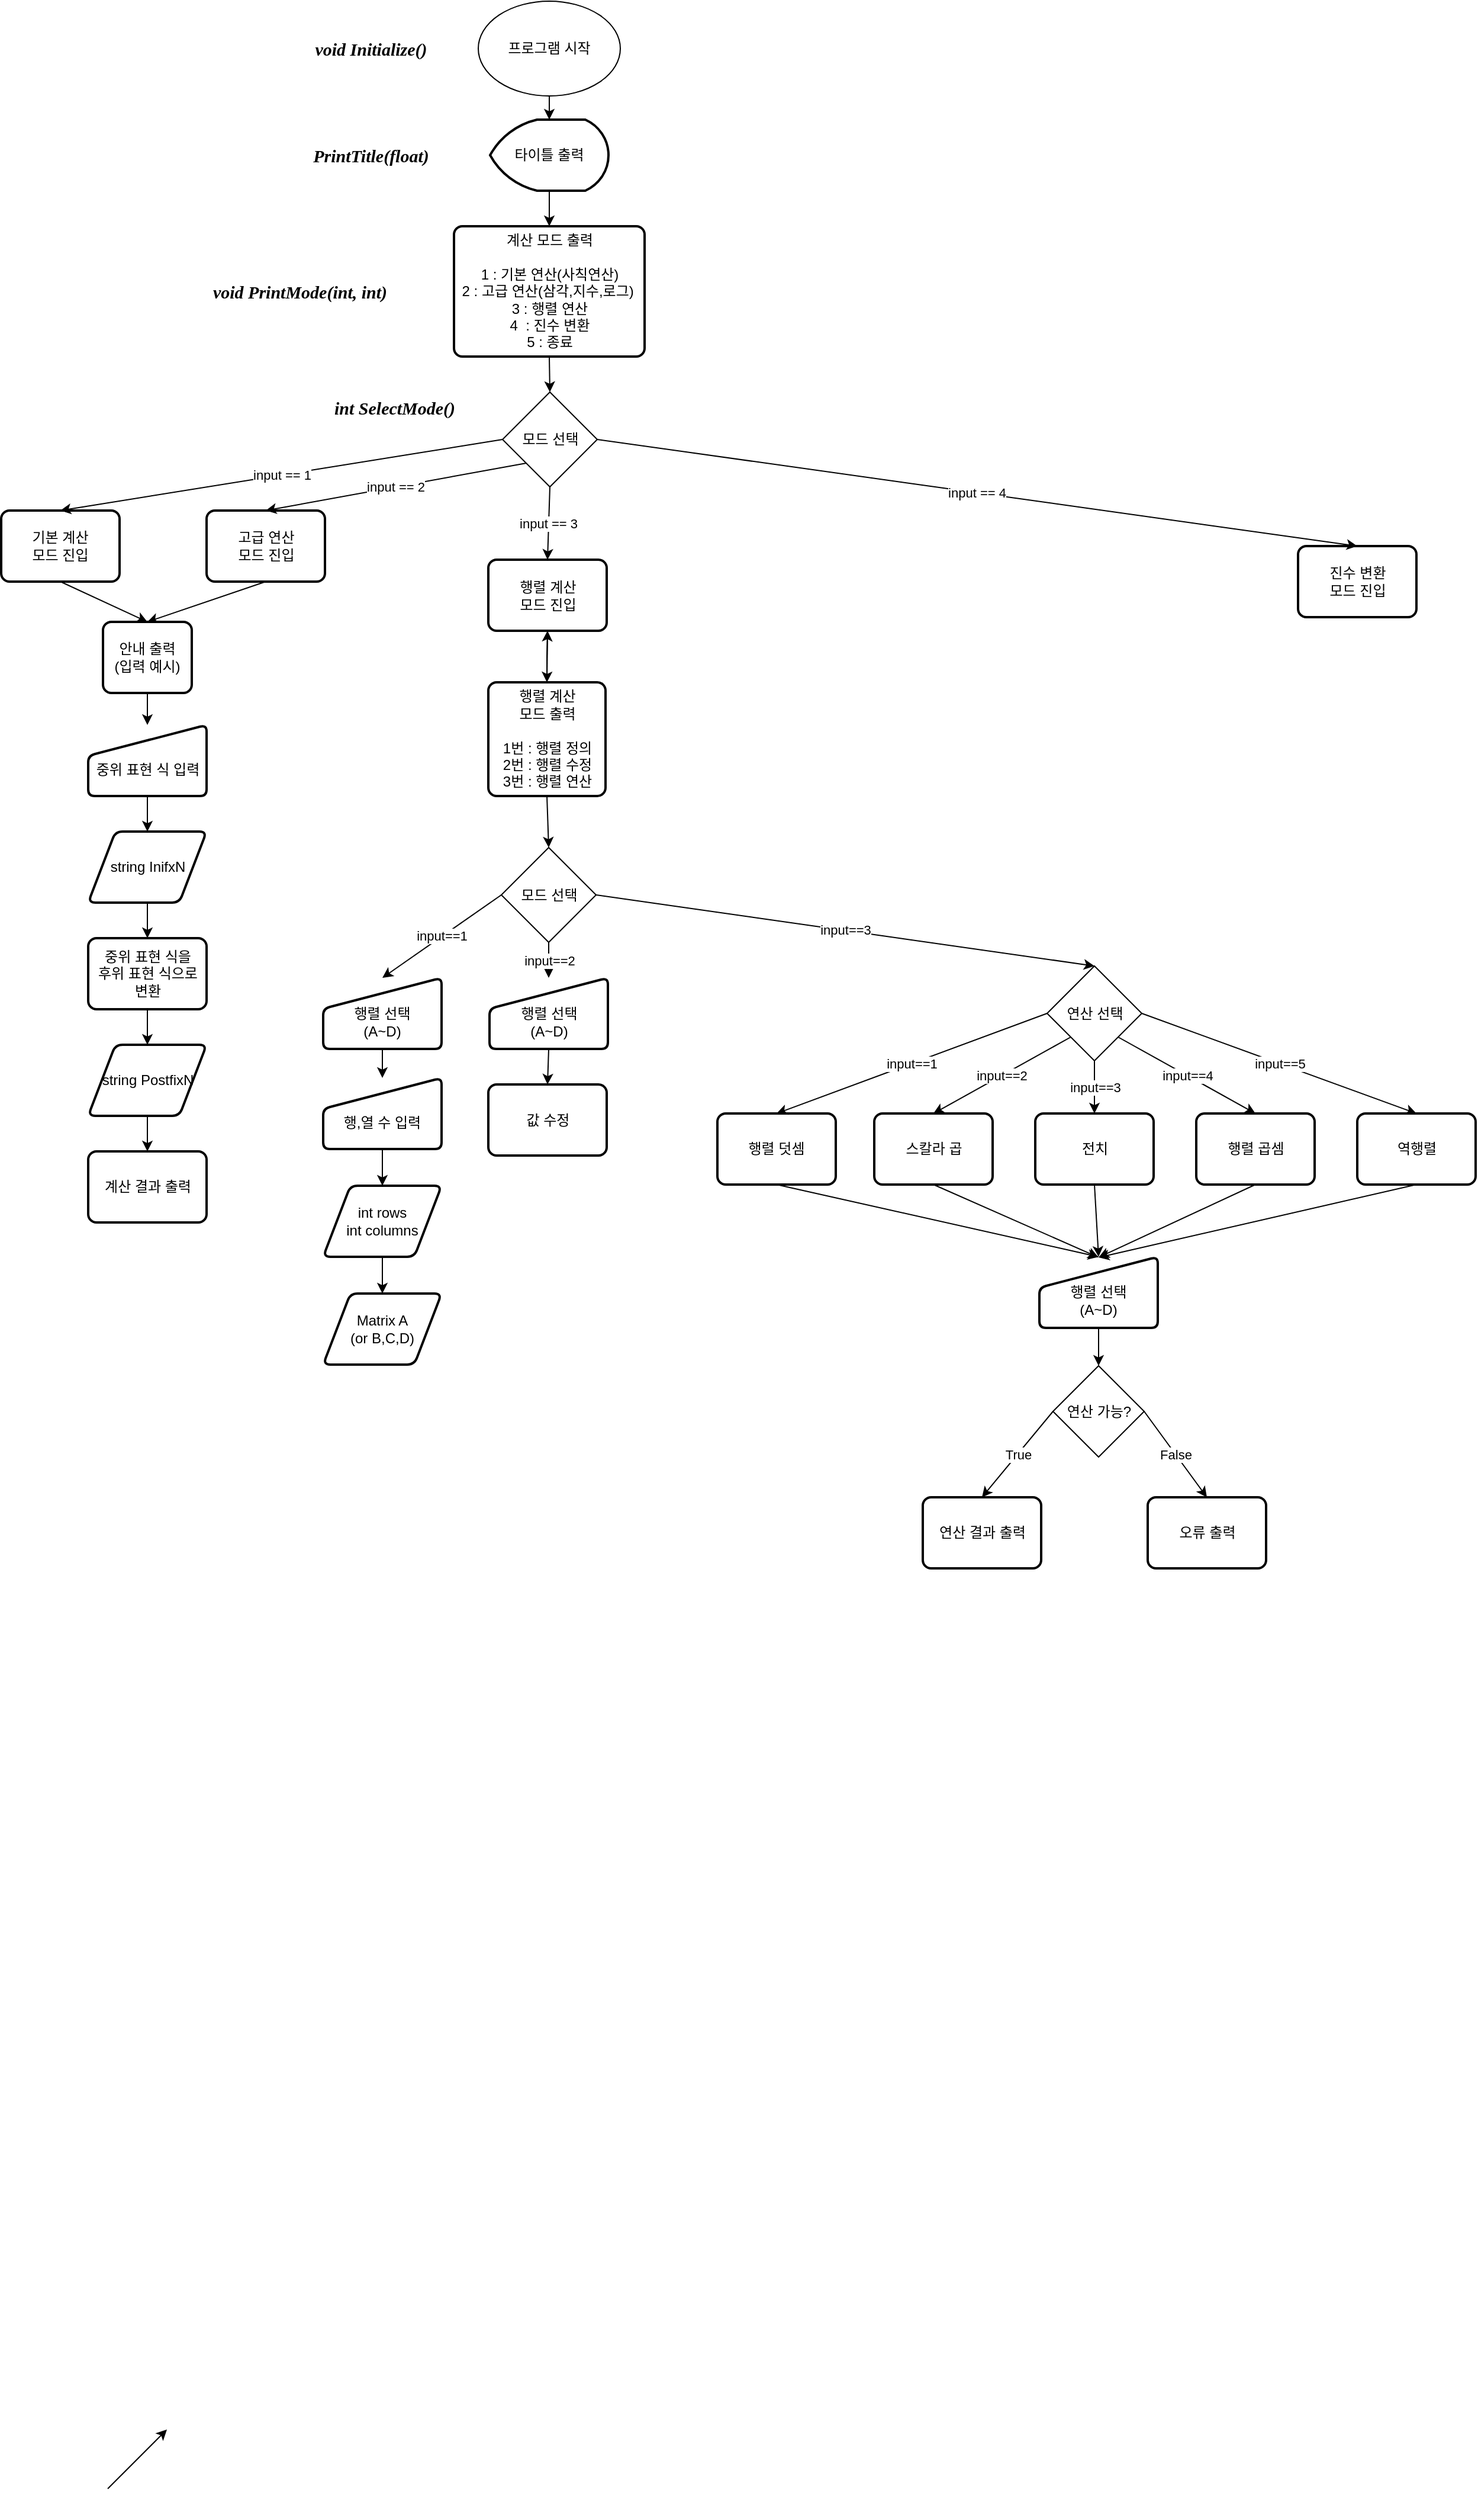 <mxfile version="12.3.2" type="device" pages="1"><diagram id="4tfTHai87vBHd0oBMUKX" name="Page-1"><mxGraphModel dx="2229" dy="808" grid="1" gridSize="10" guides="1" tooltips="1" connect="1" arrows="1" fold="1" page="1" pageScale="1" pageWidth="827" pageHeight="1169" math="0" shadow="0"><root><mxCell id="0"/><mxCell id="1" parent="0"/><mxCell id="vB3M5ufMpMZjhbToTXDf-1" value="프로그램 시작" style="ellipse;whiteSpace=wrap;html=1;" parent="1" vertex="1"><mxGeometry x="353" width="120" height="80" as="geometry"/></mxCell><mxCell id="LMeHtNupAMhU3nXu3n3W-3" value="타이틀 출력" style="strokeWidth=2;html=1;shape=mxgraph.flowchart.display;whiteSpace=wrap;" parent="1" vertex="1"><mxGeometry x="363" y="100" width="100" height="60" as="geometry"/></mxCell><mxCell id="LMeHtNupAMhU3nXu3n3W-4" value="" style="endArrow=classic;html=1;entryX=0.5;entryY=0;entryDx=0;entryDy=0;entryPerimeter=0;exitX=0.5;exitY=1;exitDx=0;exitDy=0;" parent="1" target="LMeHtNupAMhU3nXu3n3W-3" edge="1" source="vB3M5ufMpMZjhbToTXDf-1"><mxGeometry width="50" height="50" relative="1" as="geometry"><mxPoint x="413.5" y="80" as="sourcePoint"/><mxPoint x="400.5" y="200" as="targetPoint"/></mxGeometry></mxCell><mxCell id="LMeHtNupAMhU3nXu3n3W-5" value="계산 모드 출력&lt;br&gt;&lt;br&gt;&lt;span style=&quot;white-space: nowrap&quot;&gt;1 : 기본 연산(사칙연산)&lt;/span&gt;&lt;br style=&quot;white-space: nowrap&quot;&gt;&lt;span style=&quot;white-space: nowrap&quot;&gt;2 : 고급 연산(삼각,지수,로그)&amp;nbsp;&lt;/span&gt;&lt;br style=&quot;white-space: nowrap&quot;&gt;&lt;span style=&quot;white-space: nowrap&quot;&gt;3 : 행렬 연산&lt;/span&gt;&lt;br style=&quot;white-space: nowrap&quot;&gt;&lt;span style=&quot;white-space: nowrap&quot;&gt;4&amp;nbsp; : 진수 변환&lt;/span&gt;&lt;br style=&quot;white-space: nowrap&quot;&gt;&lt;span style=&quot;white-space: nowrap&quot;&gt;5 : 종료&lt;/span&gt;" style="rounded=1;whiteSpace=wrap;html=1;absoluteArcSize=1;arcSize=14;strokeWidth=2;" parent="1" vertex="1"><mxGeometry x="332.5" y="190" width="161" height="110" as="geometry"/></mxCell><mxCell id="D1mtyvR5uotxBYtLReoP-1" value="" style="endArrow=classic;html=1;exitX=0.5;exitY=1;exitDx=0;exitDy=0;exitPerimeter=0;entryX=0.5;entryY=0;entryDx=0;entryDy=0;" edge="1" parent="1" source="LMeHtNupAMhU3nXu3n3W-3" target="LMeHtNupAMhU3nXu3n3W-5"><mxGeometry width="50" height="50" relative="1" as="geometry"><mxPoint x="350.5" y="450" as="sourcePoint"/><mxPoint x="400.5" y="400" as="targetPoint"/></mxGeometry></mxCell><mxCell id="D1mtyvR5uotxBYtLReoP-4" value="모드 선택" style="rhombus;whiteSpace=wrap;html=1;" vertex="1" parent="1"><mxGeometry x="373.5" y="330" width="80" height="80" as="geometry"/></mxCell><mxCell id="D1mtyvR5uotxBYtLReoP-8" value="" style="endArrow=classic;html=1;exitX=0.5;exitY=1;exitDx=0;exitDy=0;entryX=0.5;entryY=0;entryDx=0;entryDy=0;" edge="1" parent="1" source="LMeHtNupAMhU3nXu3n3W-5" target="D1mtyvR5uotxBYtLReoP-4"><mxGeometry width="50" height="50" relative="1" as="geometry"><mxPoint x="200" y="470" as="sourcePoint"/><mxPoint x="250" y="420" as="targetPoint"/></mxGeometry></mxCell><mxCell id="D1mtyvR5uotxBYtLReoP-10" value="기본 계산&lt;br&gt;모드 진입" style="rounded=1;whiteSpace=wrap;html=1;absoluteArcSize=1;arcSize=14;strokeWidth=2;" vertex="1" parent="1"><mxGeometry x="-50" y="430" width="100" height="60" as="geometry"/></mxCell><mxCell id="D1mtyvR5uotxBYtLReoP-11" value="고급 연산&lt;br&gt;모드 진입" style="rounded=1;whiteSpace=wrap;html=1;absoluteArcSize=1;arcSize=14;strokeWidth=2;" vertex="1" parent="1"><mxGeometry x="123.5" y="430" width="100" height="60" as="geometry"/></mxCell><mxCell id="D1mtyvR5uotxBYtLReoP-12" value="진수 변환&lt;br&gt;모드 진입" style="rounded=1;whiteSpace=wrap;html=1;absoluteArcSize=1;arcSize=14;strokeWidth=2;" vertex="1" parent="1"><mxGeometry x="1045.5" y="460" width="100" height="60" as="geometry"/></mxCell><mxCell id="D1mtyvR5uotxBYtLReoP-13" value="행렬 계산&lt;br&gt;모드 진입" style="rounded=1;whiteSpace=wrap;html=1;absoluteArcSize=1;arcSize=14;strokeWidth=2;" vertex="1" parent="1"><mxGeometry x="361.5" y="471.5" width="100" height="60" as="geometry"/></mxCell><mxCell id="D1mtyvR5uotxBYtLReoP-15" value="input == 1" style="endArrow=classic;html=1;exitX=0;exitY=0.5;exitDx=0;exitDy=0;entryX=0.5;entryY=0;entryDx=0;entryDy=0;" edge="1" parent="1" source="D1mtyvR5uotxBYtLReoP-4" target="D1mtyvR5uotxBYtLReoP-10"><mxGeometry width="50" height="50" relative="1" as="geometry"><mxPoint x="100" y="560" as="sourcePoint"/><mxPoint x="150" y="510" as="targetPoint"/></mxGeometry></mxCell><mxCell id="D1mtyvR5uotxBYtLReoP-16" value="input == 2" style="endArrow=classic;html=1;exitX=0;exitY=1;exitDx=0;exitDy=0;entryX=0.5;entryY=0;entryDx=0;entryDy=0;" edge="1" parent="1" source="D1mtyvR5uotxBYtLReoP-4" target="D1mtyvR5uotxBYtLReoP-11"><mxGeometry width="50" height="50" relative="1" as="geometry"><mxPoint x="383.5" y="380" as="sourcePoint"/><mxPoint x="160" y="440" as="targetPoint"/></mxGeometry></mxCell><mxCell id="D1mtyvR5uotxBYtLReoP-17" value="input == 3" style="endArrow=classic;html=1;exitX=0.5;exitY=1;exitDx=0;exitDy=0;entryX=0.5;entryY=0;entryDx=0;entryDy=0;" edge="1" parent="1" source="D1mtyvR5uotxBYtLReoP-4" target="D1mtyvR5uotxBYtLReoP-13"><mxGeometry width="50" height="50" relative="1" as="geometry"><mxPoint x="393.5" y="390" as="sourcePoint"/><mxPoint x="170" y="450" as="targetPoint"/></mxGeometry></mxCell><mxCell id="D1mtyvR5uotxBYtLReoP-18" value="input == 4" style="endArrow=classic;html=1;exitX=1;exitY=0.5;exitDx=0;exitDy=0;entryX=0.5;entryY=0;entryDx=0;entryDy=0;" edge="1" parent="1" source="D1mtyvR5uotxBYtLReoP-4" target="D1mtyvR5uotxBYtLReoP-12"><mxGeometry width="50" height="50" relative="1" as="geometry"><mxPoint x="403.5" y="400" as="sourcePoint"/><mxPoint x="180" y="460" as="targetPoint"/></mxGeometry></mxCell><mxCell id="D1mtyvR5uotxBYtLReoP-20" value="&lt;br&gt;중위 표현 식 입력" style="html=1;strokeWidth=2;shape=manualInput;whiteSpace=wrap;rounded=1;size=26;arcSize=11;" vertex="1" parent="1"><mxGeometry x="23.5" y="611" width="100" height="60" as="geometry"/></mxCell><mxCell id="D1mtyvR5uotxBYtLReoP-23" value="" style="endArrow=classic;html=1;exitX=0.5;exitY=1;exitDx=0;exitDy=0;entryX=0.5;entryY=0;entryDx=0;entryDy=0;" edge="1" parent="1" source="D1mtyvR5uotxBYtLReoP-20" target="D1mtyvR5uotxBYtLReoP-24"><mxGeometry width="50" height="50" relative="1" as="geometry"><mxPoint x="23.5" y="741" as="sourcePoint"/><mxPoint x="147.5" y="711" as="targetPoint"/></mxGeometry></mxCell><mxCell id="D1mtyvR5uotxBYtLReoP-24" value="string InifxN" style="shape=parallelogram;html=1;strokeWidth=2;perimeter=parallelogramPerimeter;whiteSpace=wrap;rounded=1;arcSize=12;size=0.23;" vertex="1" parent="1"><mxGeometry x="23.5" y="701" width="100" height="60" as="geometry"/></mxCell><mxCell id="D1mtyvR5uotxBYtLReoP-25" value="중위 표현 식을&lt;br&gt;후위 표현 식으로&lt;br&gt;변환" style="rounded=1;whiteSpace=wrap;html=1;absoluteArcSize=1;arcSize=14;strokeWidth=2;" vertex="1" parent="1"><mxGeometry x="23.5" y="791" width="100" height="60" as="geometry"/></mxCell><mxCell id="D1mtyvR5uotxBYtLReoP-26" value="" style="endArrow=classic;html=1;exitX=0.5;exitY=1;exitDx=0;exitDy=0;entryX=0.5;entryY=0;entryDx=0;entryDy=0;" edge="1" parent="1" source="D1mtyvR5uotxBYtLReoP-24" target="D1mtyvR5uotxBYtLReoP-25"><mxGeometry width="50" height="50" relative="1" as="geometry"><mxPoint x="23.5" y="971" as="sourcePoint"/><mxPoint x="73.5" y="921" as="targetPoint"/></mxGeometry></mxCell><mxCell id="D1mtyvR5uotxBYtLReoP-28" value="" style="endArrow=classic;html=1;exitX=0.5;exitY=1;exitDx=0;exitDy=0;entryX=0.5;entryY=0;entryDx=0;entryDy=0;" edge="1" parent="1" source="D1mtyvR5uotxBYtLReoP-25" target="D1mtyvR5uotxBYtLReoP-30"><mxGeometry width="50" height="50" relative="1" as="geometry"><mxPoint x="23.5" y="1011" as="sourcePoint"/><mxPoint x="73.5" y="881" as="targetPoint"/></mxGeometry></mxCell><mxCell id="D1mtyvR5uotxBYtLReoP-30" value="string PostfixN" style="shape=parallelogram;html=1;strokeWidth=2;perimeter=parallelogramPerimeter;whiteSpace=wrap;rounded=1;arcSize=12;size=0.23;" vertex="1" parent="1"><mxGeometry x="23.5" y="881" width="100" height="60" as="geometry"/></mxCell><mxCell id="D1mtyvR5uotxBYtLReoP-31" value="계산 결과 출력" style="rounded=1;whiteSpace=wrap;html=1;absoluteArcSize=1;arcSize=14;strokeWidth=2;" vertex="1" parent="1"><mxGeometry x="23.5" y="971" width="100" height="60" as="geometry"/></mxCell><mxCell id="D1mtyvR5uotxBYtLReoP-32" value="" style="endArrow=classic;html=1;exitX=0.5;exitY=1;exitDx=0;exitDy=0;entryX=0.5;entryY=0;entryDx=0;entryDy=0;" edge="1" parent="1" source="D1mtyvR5uotxBYtLReoP-30" target="D1mtyvR5uotxBYtLReoP-31"><mxGeometry width="50" height="50" relative="1" as="geometry"><mxPoint x="23.5" y="1111" as="sourcePoint"/><mxPoint x="73.5" y="1061" as="targetPoint"/></mxGeometry></mxCell><mxCell id="D1mtyvR5uotxBYtLReoP-34" value="" style="endArrow=classic;html=1;exitX=0.5;exitY=1;exitDx=0;exitDy=0;entryX=0.5;entryY=0;entryDx=0;entryDy=0;" edge="1" parent="1" source="D1mtyvR5uotxBYtLReoP-10" target="D1mtyvR5uotxBYtLReoP-49"><mxGeometry width="50" height="50" relative="1" as="geometry"><mxPoint x="70" y="640" as="sourcePoint"/><mxPoint x="73.5" y="530" as="targetPoint"/></mxGeometry></mxCell><mxCell id="D1mtyvR5uotxBYtLReoP-36" value="" style="endArrow=classic;html=1;exitX=0.5;exitY=1;exitDx=0;exitDy=0;entryX=0.5;entryY=0;entryDx=0;entryDy=0;" edge="1" parent="1" source="D1mtyvR5uotxBYtLReoP-49" target="D1mtyvR5uotxBYtLReoP-20"><mxGeometry width="50" height="50" relative="1" as="geometry"><mxPoint x="73.5" y="590" as="sourcePoint"/><mxPoint x="263.5" y="635.5" as="targetPoint"/></mxGeometry></mxCell><mxCell id="D1mtyvR5uotxBYtLReoP-37" value="" style="endArrow=classic;html=1;exitX=0.5;exitY=1;exitDx=0;exitDy=0;entryX=0.5;entryY=0;entryDx=0;entryDy=0;" edge="1" parent="1" source="D1mtyvR5uotxBYtLReoP-11" target="D1mtyvR5uotxBYtLReoP-49"><mxGeometry width="50" height="50" relative="1" as="geometry"><mxPoint x="-50" y="1120" as="sourcePoint"/><mxPoint x="73.5" y="530" as="targetPoint"/></mxGeometry></mxCell><mxCell id="D1mtyvR5uotxBYtLReoP-39" value="" style="endArrow=classic;html=1;exitX=0.5;exitY=1;exitDx=0;exitDy=0;entryX=0.5;entryY=0;entryDx=0;entryDy=0;" edge="1" parent="1" source="D1mtyvR5uotxBYtLReoP-13" target="D1mtyvR5uotxBYtLReoP-50"><mxGeometry width="50" height="50" relative="1" as="geometry"><mxPoint x="179" y="1183.5" as="sourcePoint"/><mxPoint x="582.5" y="593.5" as="targetPoint"/></mxGeometry></mxCell><mxCell id="D1mtyvR5uotxBYtLReoP-41" value="&lt;br&gt;행,열 수 입력" style="html=1;strokeWidth=2;shape=manualInput;whiteSpace=wrap;rounded=1;size=26;arcSize=11;" vertex="1" parent="1"><mxGeometry x="222" y="909" width="100" height="60" as="geometry"/></mxCell><mxCell id="D1mtyvR5uotxBYtLReoP-43" value="int rows&lt;br&gt;int columns" style="shape=parallelogram;html=1;strokeWidth=2;perimeter=parallelogramPerimeter;whiteSpace=wrap;rounded=1;arcSize=12;size=0.23;" vertex="1" parent="1"><mxGeometry x="222" y="1000" width="100" height="60" as="geometry"/></mxCell><mxCell id="D1mtyvR5uotxBYtLReoP-46" value="" style="endArrow=classic;html=1;exitX=0.5;exitY=1;exitDx=0;exitDy=0;entryX=0.5;entryY=0;entryDx=0;entryDy=0;" edge="1" parent="1" source="D1mtyvR5uotxBYtLReoP-41" target="D1mtyvR5uotxBYtLReoP-43"><mxGeometry width="50" height="50" relative="1" as="geometry"><mxPoint x="-121" y="1285.5" as="sourcePoint"/><mxPoint x="-71" y="1235.5" as="targetPoint"/></mxGeometry></mxCell><mxCell id="D1mtyvR5uotxBYtLReoP-48" value="모드 선택" style="rhombus;whiteSpace=wrap;html=1;" vertex="1" parent="1"><mxGeometry x="372.5" y="714.5" width="80" height="80" as="geometry"/></mxCell><mxCell id="D1mtyvR5uotxBYtLReoP-49" value="안내 출력&lt;br&gt;(입력 예시)" style="rounded=1;whiteSpace=wrap;html=1;absoluteArcSize=1;arcSize=14;strokeWidth=2;" vertex="1" parent="1"><mxGeometry x="36" y="524" width="75" height="60" as="geometry"/></mxCell><mxCell id="D1mtyvR5uotxBYtLReoP-74" value="" style="edgeStyle=orthogonalEdgeStyle;rounded=0;orthogonalLoop=1;jettySize=auto;html=1;" edge="1" parent="1" source="D1mtyvR5uotxBYtLReoP-50" target="D1mtyvR5uotxBYtLReoP-13"><mxGeometry relative="1" as="geometry"/></mxCell><mxCell id="D1mtyvR5uotxBYtLReoP-50" value="행렬 계산&lt;br&gt;모드 출력&lt;br&gt;&lt;br&gt;1번 : 행렬 정의&lt;br&gt;2번 : 행렬 수정&lt;br&gt;3번 : 행렬 연산" style="rounded=1;whiteSpace=wrap;html=1;absoluteArcSize=1;arcSize=14;strokeWidth=2;" vertex="1" parent="1"><mxGeometry x="361.5" y="575" width="99" height="96" as="geometry"/></mxCell><mxCell id="D1mtyvR5uotxBYtLReoP-56" value="행렬 덧셈" style="rounded=1;whiteSpace=wrap;html=1;absoluteArcSize=1;arcSize=14;strokeWidth=2;" vertex="1" parent="1"><mxGeometry x="555" y="939" width="100" height="60" as="geometry"/></mxCell><mxCell id="D1mtyvR5uotxBYtLReoP-57" value="스칼라 곱" style="rounded=1;whiteSpace=wrap;html=1;absoluteArcSize=1;arcSize=14;strokeWidth=2;" vertex="1" parent="1"><mxGeometry x="687.5" y="939" width="100" height="60" as="geometry"/></mxCell><mxCell id="D1mtyvR5uotxBYtLReoP-58" value="전치" style="rounded=1;whiteSpace=wrap;html=1;absoluteArcSize=1;arcSize=14;strokeWidth=2;" vertex="1" parent="1"><mxGeometry x="823.5" y="939" width="100" height="60" as="geometry"/></mxCell><mxCell id="D1mtyvR5uotxBYtLReoP-59" value="행렬 곱셈" style="rounded=1;whiteSpace=wrap;html=1;absoluteArcSize=1;arcSize=14;strokeWidth=2;" vertex="1" parent="1"><mxGeometry x="959.5" y="939" width="100" height="60" as="geometry"/></mxCell><mxCell id="D1mtyvR5uotxBYtLReoP-61" value="input==1" style="endArrow=classic;html=1;exitX=0;exitY=0.5;exitDx=0;exitDy=0;entryX=0.5;entryY=0;entryDx=0;entryDy=0;" edge="1" parent="1" source="D1mtyvR5uotxBYtLReoP-48" target="D1mtyvR5uotxBYtLReoP-62"><mxGeometry width="50" height="50" relative="1" as="geometry"><mxPoint x="-151" y="1560" as="sourcePoint"/><mxPoint x="-101" y="1510" as="targetPoint"/></mxGeometry></mxCell><mxCell id="D1mtyvR5uotxBYtLReoP-62" value="&lt;br&gt;행렬 선택&lt;br&gt;(A~D)" style="html=1;strokeWidth=2;shape=manualInput;whiteSpace=wrap;rounded=1;size=26;arcSize=11;" vertex="1" parent="1"><mxGeometry x="222" y="824.5" width="100" height="60" as="geometry"/></mxCell><mxCell id="D1mtyvR5uotxBYtLReoP-65" value="" style="endArrow=classic;html=1;exitX=0.5;exitY=1;exitDx=0;exitDy=0;entryX=0.5;entryY=0;entryDx=0;entryDy=0;" edge="1" parent="1" source="D1mtyvR5uotxBYtLReoP-62" target="D1mtyvR5uotxBYtLReoP-41"><mxGeometry width="50" height="50" relative="1" as="geometry"><mxPoint x="-161" y="1130" as="sourcePoint"/><mxPoint x="-111" y="1590" as="targetPoint"/></mxGeometry></mxCell><mxCell id="D1mtyvR5uotxBYtLReoP-66" value="" style="endArrow=classic;html=1;exitX=0.5;exitY=1;exitDx=0;exitDy=0;entryX=0.5;entryY=0;entryDx=0;entryDy=0;" edge="1" parent="1" source="D1mtyvR5uotxBYtLReoP-69" target="D1mtyvR5uotxBYtLReoP-71"><mxGeometry width="50" height="50" relative="1" as="geometry"><mxPoint x="-171" y="1720" as="sourcePoint"/><mxPoint x="-121" y="1670" as="targetPoint"/></mxGeometry></mxCell><mxCell id="D1mtyvR5uotxBYtLReoP-67" value="input==2" style="endArrow=classic;html=1;exitX=0.5;exitY=1;exitDx=0;exitDy=0;entryX=0.5;entryY=0;entryDx=0;entryDy=0;" edge="1" parent="1" source="D1mtyvR5uotxBYtLReoP-48" target="D1mtyvR5uotxBYtLReoP-69"><mxGeometry width="50" height="50" relative="1" as="geometry"><mxPoint x="709.5" y="980" as="sourcePoint"/><mxPoint x="609" y="1050" as="targetPoint"/></mxGeometry></mxCell><mxCell id="D1mtyvR5uotxBYtLReoP-69" value="&lt;br&gt;행렬 선택&lt;br&gt;(A~D)" style="html=1;strokeWidth=2;shape=manualInput;whiteSpace=wrap;rounded=1;size=26;arcSize=11;" vertex="1" parent="1"><mxGeometry x="362.5" y="824.5" width="100" height="60" as="geometry"/></mxCell><mxCell id="D1mtyvR5uotxBYtLReoP-71" value="값 수정" style="rounded=1;whiteSpace=wrap;html=1;absoluteArcSize=1;arcSize=14;strokeWidth=2;" vertex="1" parent="1"><mxGeometry x="361.5" y="914.5" width="100" height="60" as="geometry"/></mxCell><mxCell id="D1mtyvR5uotxBYtLReoP-73" value="" style="endArrow=classic;html=1;exitX=0.5;exitY=1;exitDx=0;exitDy=0;entryX=0.5;entryY=0;entryDx=0;entryDy=0;" edge="1" parent="1" source="D1mtyvR5uotxBYtLReoP-43" target="D1mtyvR5uotxBYtLReoP-82"><mxGeometry width="50" height="50" relative="1" as="geometry"><mxPoint x="-115.5" y="1390" as="sourcePoint"/><mxPoint x="-65.5" y="1340" as="targetPoint"/></mxGeometry></mxCell><mxCell id="D1mtyvR5uotxBYtLReoP-75" value="input==5" style="endArrow=classic;html=1;entryX=0.5;entryY=0;entryDx=0;entryDy=0;exitX=1;exitY=0.5;exitDx=0;exitDy=0;" edge="1" parent="1" source="D1mtyvR5uotxBYtLReoP-79" target="D1mtyvR5uotxBYtLReoP-83"><mxGeometry width="50" height="50" relative="1" as="geometry"><mxPoint x="964.5" y="790" as="sourcePoint"/><mxPoint x="823.5" y="684" as="targetPoint"/></mxGeometry></mxCell><mxCell id="D1mtyvR5uotxBYtLReoP-76" value="" style="endArrow=classic;html=1;entryX=0.5;entryY=0;entryDx=0;entryDy=0;exitX=0.5;exitY=1;exitDx=0;exitDy=0;" edge="1" parent="1" source="D1mtyvR5uotxBYtLReoP-50" target="D1mtyvR5uotxBYtLReoP-48"><mxGeometry width="50" height="50" relative="1" as="geometry"><mxPoint x="63.5" y="1403.5" as="sourcePoint"/><mxPoint x="113.5" y="1353.5" as="targetPoint"/></mxGeometry></mxCell><mxCell id="D1mtyvR5uotxBYtLReoP-77" value="input==3" style="endArrow=classic;html=1;exitX=1;exitY=0.5;exitDx=0;exitDy=0;entryX=0.5;entryY=0;entryDx=0;entryDy=0;" edge="1" parent="1" source="D1mtyvR5uotxBYtLReoP-48" target="D1mtyvR5uotxBYtLReoP-79"><mxGeometry width="50" height="50" relative="1" as="geometry"><mxPoint x="-105.5" y="1400" as="sourcePoint"/><mxPoint x="564.5" y="800" as="targetPoint"/></mxGeometry></mxCell><mxCell id="D1mtyvR5uotxBYtLReoP-79" value="연산 선택" style="rhombus;whiteSpace=wrap;html=1;" vertex="1" parent="1"><mxGeometry x="833.5" y="814.5" width="80" height="80" as="geometry"/></mxCell><mxCell id="D1mtyvR5uotxBYtLReoP-82" value="Matrix A&lt;br&gt;(or B,C,D)" style="shape=parallelogram;html=1;strokeWidth=2;perimeter=parallelogramPerimeter;whiteSpace=wrap;rounded=1;arcSize=12;size=0.23;" vertex="1" parent="1"><mxGeometry x="222" y="1091" width="100" height="60" as="geometry"/></mxCell><mxCell id="D1mtyvR5uotxBYtLReoP-83" value="역행렬" style="rounded=1;whiteSpace=wrap;html=1;absoluteArcSize=1;arcSize=14;strokeWidth=2;" vertex="1" parent="1"><mxGeometry x="1095.5" y="939" width="100" height="60" as="geometry"/></mxCell><mxCell id="D1mtyvR5uotxBYtLReoP-84" value="" style="endArrow=classic;html=1;exitX=0.5;exitY=1;exitDx=0;exitDy=0;entryX=0.5;entryY=0;entryDx=0;entryDy=0;" edge="1" parent="1" source="D1mtyvR5uotxBYtLReoP-90" target="D1mtyvR5uotxBYtLReoP-93"><mxGeometry width="50" height="50" relative="1" as="geometry"><mxPoint x="693.5" y="1639" as="sourcePoint"/><mxPoint x="743.5" y="1589" as="targetPoint"/></mxGeometry></mxCell><mxCell id="D1mtyvR5uotxBYtLReoP-85" value="True" style="endArrow=classic;html=1;exitX=0;exitY=0.5;exitDx=0;exitDy=0;entryX=0.5;entryY=0;entryDx=0;entryDy=0;" edge="1" parent="1" source="D1mtyvR5uotxBYtLReoP-93" target="D1mtyvR5uotxBYtLReoP-94"><mxGeometry width="50" height="50" relative="1" as="geometry"><mxPoint x="893.5" y="1303" as="sourcePoint"/><mxPoint x="762.5" y="1233" as="targetPoint"/></mxGeometry></mxCell><mxCell id="D1mtyvR5uotxBYtLReoP-86" value="input==1" style="endArrow=classic;html=1;entryX=0.5;entryY=0;entryDx=0;entryDy=0;exitX=0;exitY=0.5;exitDx=0;exitDy=0;" edge="1" parent="1" source="D1mtyvR5uotxBYtLReoP-79" target="D1mtyvR5uotxBYtLReoP-56"><mxGeometry width="50" height="50" relative="1" as="geometry"><mxPoint x="783.5" y="744" as="sourcePoint"/><mxPoint x="833.5" y="694" as="targetPoint"/></mxGeometry></mxCell><mxCell id="D1mtyvR5uotxBYtLReoP-87" value="input==2" style="endArrow=classic;html=1;entryX=0.5;entryY=0;entryDx=0;entryDy=0;exitX=0;exitY=1;exitDx=0;exitDy=0;" edge="1" parent="1" source="D1mtyvR5uotxBYtLReoP-79" target="D1mtyvR5uotxBYtLReoP-57"><mxGeometry width="50" height="50" relative="1" as="geometry"><mxPoint x="843.5" y="864.5" as="sourcePoint"/><mxPoint x="611.5" y="924.5" as="targetPoint"/></mxGeometry></mxCell><mxCell id="D1mtyvR5uotxBYtLReoP-88" value="input==3" style="endArrow=classic;html=1;entryX=0.5;entryY=0;entryDx=0;entryDy=0;exitX=0.5;exitY=1;exitDx=0;exitDy=0;" edge="1" parent="1" source="D1mtyvR5uotxBYtLReoP-79" target="D1mtyvR5uotxBYtLReoP-58"><mxGeometry width="50" height="50" relative="1" as="geometry"><mxPoint x="783.5" y="744" as="sourcePoint"/><mxPoint x="833.5" y="694" as="targetPoint"/></mxGeometry></mxCell><mxCell id="D1mtyvR5uotxBYtLReoP-89" value="input==4" style="endArrow=classic;html=1;entryX=0.5;entryY=0;entryDx=0;entryDy=0;exitX=1;exitY=1;exitDx=0;exitDy=0;" edge="1" parent="1" source="D1mtyvR5uotxBYtLReoP-79" target="D1mtyvR5uotxBYtLReoP-59"><mxGeometry width="50" height="50" relative="1" as="geometry"><mxPoint x="783.5" y="744" as="sourcePoint"/><mxPoint x="833.5" y="694" as="targetPoint"/></mxGeometry></mxCell><mxCell id="D1mtyvR5uotxBYtLReoP-90" value="&lt;br&gt;행렬 선택&lt;br&gt;(A~D)" style="html=1;strokeWidth=2;shape=manualInput;whiteSpace=wrap;rounded=1;size=26;arcSize=11;" vertex="1" parent="1"><mxGeometry x="827" y="1060" width="100" height="60" as="geometry"/></mxCell><mxCell id="D1mtyvR5uotxBYtLReoP-91" value="" style="endArrow=classic;html=1;" edge="1" parent="1"><mxGeometry width="50" height="50" relative="1" as="geometry"><mxPoint x="40" y="2100" as="sourcePoint"/><mxPoint x="90" y="2050" as="targetPoint"/></mxGeometry></mxCell><mxCell id="D1mtyvR5uotxBYtLReoP-92" value="" style="endArrow=classic;html=1;exitX=0.5;exitY=1;exitDx=0;exitDy=0;entryX=0.5;entryY=0;entryDx=0;entryDy=0;" edge="1" parent="1" source="D1mtyvR5uotxBYtLReoP-56" target="D1mtyvR5uotxBYtLReoP-90"><mxGeometry width="50" height="50" relative="1" as="geometry"><mxPoint x="630.5" y="1310" as="sourcePoint"/><mxPoint x="680.5" y="1260" as="targetPoint"/></mxGeometry></mxCell><mxCell id="D1mtyvR5uotxBYtLReoP-93" value="연산 가능?" style="rhombus;whiteSpace=wrap;html=1;" vertex="1" parent="1"><mxGeometry x="838.5" y="1152" width="77" height="77" as="geometry"/></mxCell><mxCell id="D1mtyvR5uotxBYtLReoP-94" value="연산 결과 출력" style="rounded=1;whiteSpace=wrap;html=1;absoluteArcSize=1;arcSize=14;strokeWidth=2;" vertex="1" parent="1"><mxGeometry x="728.5" y="1263" width="100" height="60" as="geometry"/></mxCell><mxCell id="D1mtyvR5uotxBYtLReoP-95" value="False" style="endArrow=classic;html=1;exitX=1;exitY=0.5;exitDx=0;exitDy=0;entryX=0.5;entryY=0;entryDx=0;entryDy=0;" edge="1" parent="1" source="D1mtyvR5uotxBYtLReoP-93" target="D1mtyvR5uotxBYtLReoP-96"><mxGeometry width="50" height="50" relative="1" as="geometry"><mxPoint x="964.5" y="1523" as="sourcePoint"/><mxPoint x="1014.5" y="1473" as="targetPoint"/></mxGeometry></mxCell><mxCell id="D1mtyvR5uotxBYtLReoP-96" value="오류 출력" style="rounded=1;whiteSpace=wrap;html=1;absoluteArcSize=1;arcSize=14;strokeWidth=2;" vertex="1" parent="1"><mxGeometry x="918.5" y="1263" width="100" height="60" as="geometry"/></mxCell><mxCell id="D1mtyvR5uotxBYtLReoP-97" value="" style="endArrow=classic;html=1;exitX=0.5;exitY=1;exitDx=0;exitDy=0;" edge="1" parent="1" source="D1mtyvR5uotxBYtLReoP-57"><mxGeometry width="50" height="50" relative="1" as="geometry"><mxPoint x="615" y="1009" as="sourcePoint"/><mxPoint x="877" y="1060.5" as="targetPoint"/></mxGeometry></mxCell><mxCell id="D1mtyvR5uotxBYtLReoP-98" value="" style="endArrow=classic;html=1;exitX=0.5;exitY=1;exitDx=0;exitDy=0;entryX=0.5;entryY=0;entryDx=0;entryDy=0;" edge="1" parent="1" source="D1mtyvR5uotxBYtLReoP-58" target="D1mtyvR5uotxBYtLReoP-90"><mxGeometry width="50" height="50" relative="1" as="geometry"><mxPoint x="615" y="1009" as="sourcePoint"/><mxPoint x="887" y="1070" as="targetPoint"/></mxGeometry></mxCell><mxCell id="D1mtyvR5uotxBYtLReoP-99" value="" style="endArrow=classic;html=1;exitX=0.5;exitY=1;exitDx=0;exitDy=0;" edge="1" parent="1" source="D1mtyvR5uotxBYtLReoP-59"><mxGeometry width="50" height="50" relative="1" as="geometry"><mxPoint x="615" y="1009" as="sourcePoint"/><mxPoint x="877" y="1060.5" as="targetPoint"/></mxGeometry></mxCell><mxCell id="D1mtyvR5uotxBYtLReoP-100" value="" style="endArrow=classic;html=1;exitX=0.5;exitY=1;exitDx=0;exitDy=0;" edge="1" parent="1" source="D1mtyvR5uotxBYtLReoP-83"><mxGeometry width="50" height="50" relative="1" as="geometry"><mxPoint x="1019.5" y="1009" as="sourcePoint"/><mxPoint x="877" y="1060.5" as="targetPoint"/></mxGeometry></mxCell><mxCell id="D1mtyvR5uotxBYtLReoP-102" value="PrintTitle(float)" style="text;html=1;align=center;verticalAlign=middle;resizable=0;points=[];;autosize=1;fontFamily=Lucida Console;fontStyle=3;fontSize=15;" vertex="1" parent="1"><mxGeometry x="177" y="120" width="170" height="20" as="geometry"/></mxCell><mxCell id="D1mtyvR5uotxBYtLReoP-105" value="void PrintMode(int, int)" style="text;html=1;align=center;verticalAlign=middle;resizable=0;points=[];;autosize=1;fontFamily=Lucida Console;fontStyle=3;fontSize=15;" vertex="1" parent="1"><mxGeometry x="82" y="235" width="240" height="20" as="geometry"/></mxCell><mxCell id="D1mtyvR5uotxBYtLReoP-106" value="void Initialize()" style="text;html=1;align=center;verticalAlign=middle;resizable=0;points=[];;autosize=1;fontFamily=Lucida Console;fontStyle=3;fontSize=15;" vertex="1" parent="1"><mxGeometry x="177" y="30" width="170" height="20" as="geometry"/></mxCell><mxCell id="D1mtyvR5uotxBYtLReoP-107" value="int SelectMode()" style="text;html=1;align=center;verticalAlign=middle;resizable=0;points=[];;autosize=1;fontFamily=Lucida Console;fontStyle=3;fontSize=15;" vertex="1" parent="1"><mxGeometry x="202" y="332.5" width="160" height="20" as="geometry"/></mxCell></root></mxGraphModel></diagram></mxfile>